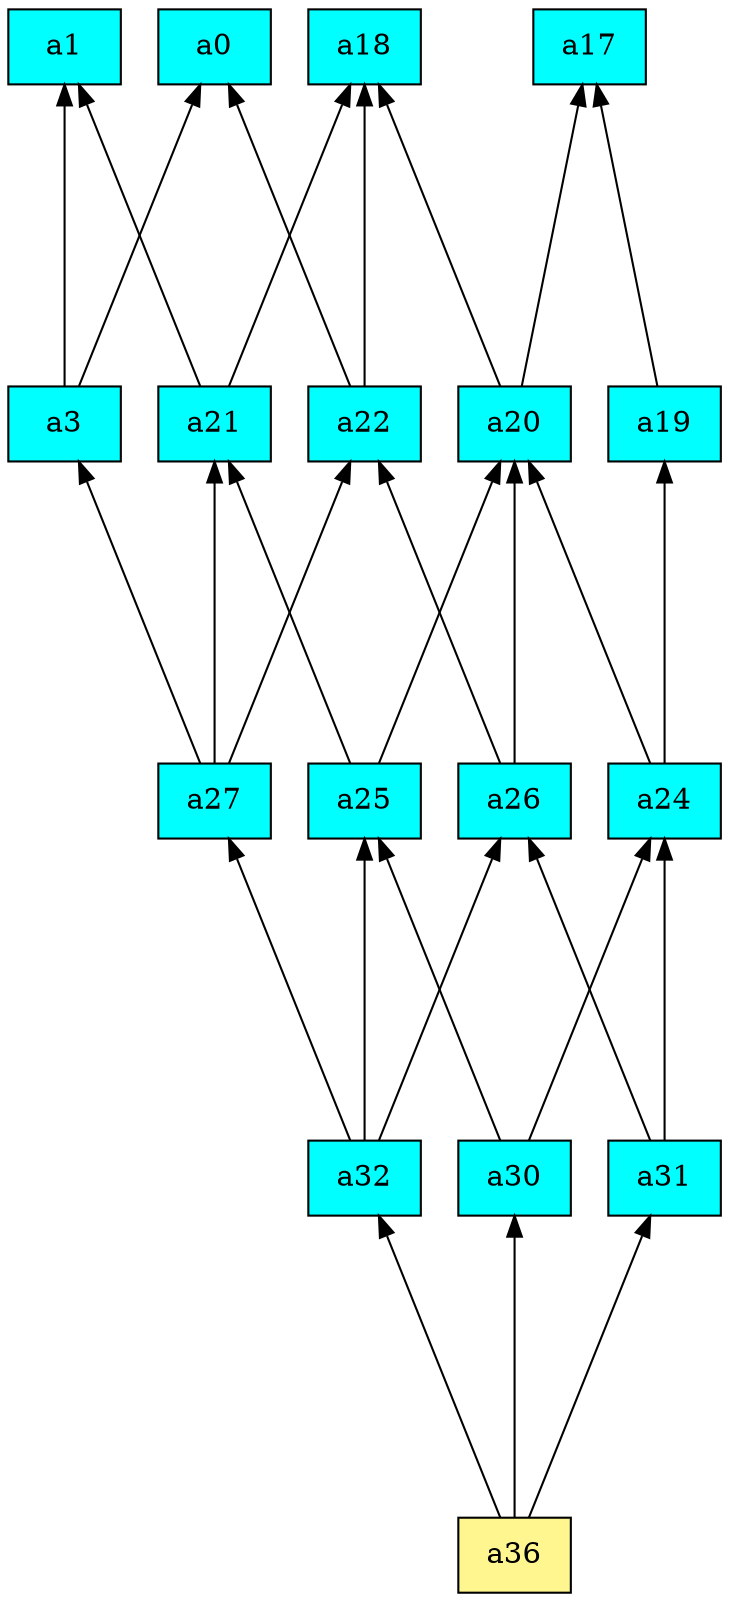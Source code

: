 digraph G {
rankdir=BT;ranksep="2.0";
"a36" [shape=record,fillcolor=khaki1,style=filled,label="{a36}"];
"a32" [shape=record,fillcolor=cyan,style=filled,label="{a32}"];
"a3" [shape=record,fillcolor=cyan,style=filled,label="{a3}"];
"a17" [shape=record,fillcolor=cyan,style=filled,label="{a17}"];
"a25" [shape=record,fillcolor=cyan,style=filled,label="{a25}"];
"a0" [shape=record,fillcolor=cyan,style=filled,label="{a0}"];
"a24" [shape=record,fillcolor=cyan,style=filled,label="{a24}"];
"a18" [shape=record,fillcolor=cyan,style=filled,label="{a18}"];
"a21" [shape=record,fillcolor=cyan,style=filled,label="{a21}"];
"a31" [shape=record,fillcolor=cyan,style=filled,label="{a31}"];
"a22" [shape=record,fillcolor=cyan,style=filled,label="{a22}"];
"a1" [shape=record,fillcolor=cyan,style=filled,label="{a1}"];
"a20" [shape=record,fillcolor=cyan,style=filled,label="{a20}"];
"a26" [shape=record,fillcolor=cyan,style=filled,label="{a26}"];
"a19" [shape=record,fillcolor=cyan,style=filled,label="{a19}"];
"a27" [shape=record,fillcolor=cyan,style=filled,label="{a27}"];
"a30" [shape=record,fillcolor=cyan,style=filled,label="{a30}"];
"a36" -> "a32"
"a36" -> "a30"
"a36" -> "a31"
"a32" -> "a25"
"a32" -> "a27"
"a32" -> "a26"
"a3" -> "a1"
"a3" -> "a0"
"a25" -> "a20"
"a25" -> "a21"
"a24" -> "a19"
"a24" -> "a20"
"a21" -> "a1"
"a21" -> "a18"
"a31" -> "a26"
"a31" -> "a24"
"a22" -> "a0"
"a22" -> "a18"
"a20" -> "a18"
"a20" -> "a17"
"a26" -> "a20"
"a26" -> "a22"
"a19" -> "a17"
"a27" -> "a3"
"a27" -> "a21"
"a27" -> "a22"
"a30" -> "a25"
"a30" -> "a24"
}